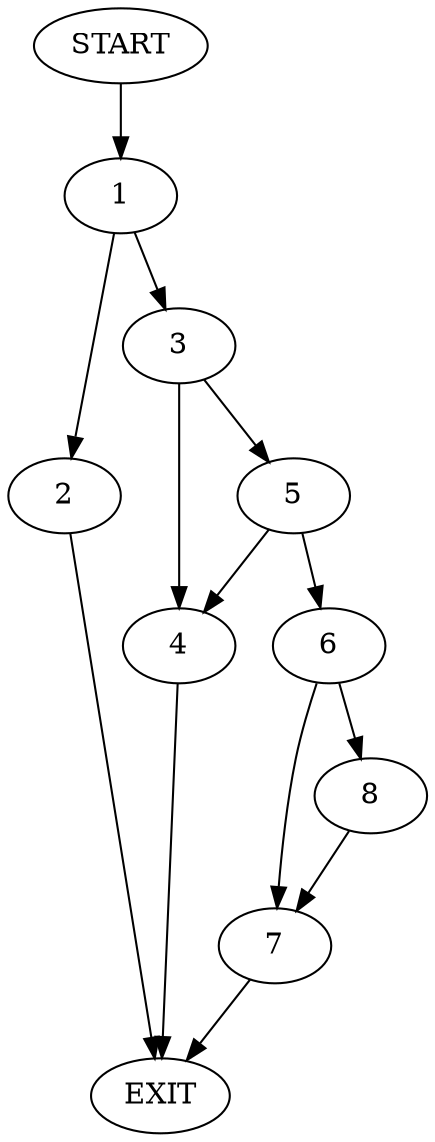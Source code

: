 digraph {
0 [label="START"]
9 [label="EXIT"]
0 -> 1
1 -> 2
1 -> 3
2 -> 9
3 -> 4
3 -> 5
5 -> 6
5 -> 4
4 -> 9
6 -> 7
6 -> 8
8 -> 7
7 -> 9
}
